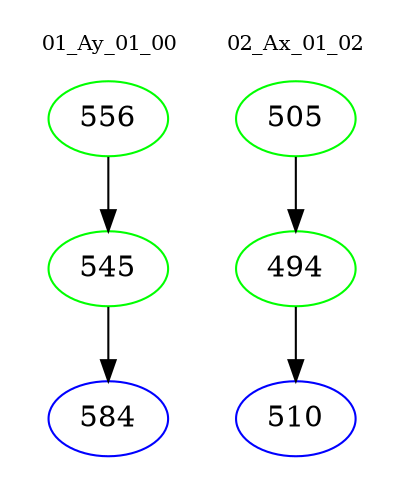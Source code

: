digraph{
subgraph cluster_0 {
color = white
label = "01_Ay_01_00";
fontsize=10;
T0_556 [label="556", color="green"]
T0_556 -> T0_545 [color="black"]
T0_545 [label="545", color="green"]
T0_545 -> T0_584 [color="black"]
T0_584 [label="584", color="blue"]
}
subgraph cluster_1 {
color = white
label = "02_Ax_01_02";
fontsize=10;
T1_505 [label="505", color="green"]
T1_505 -> T1_494 [color="black"]
T1_494 [label="494", color="green"]
T1_494 -> T1_510 [color="black"]
T1_510 [label="510", color="blue"]
}
}

